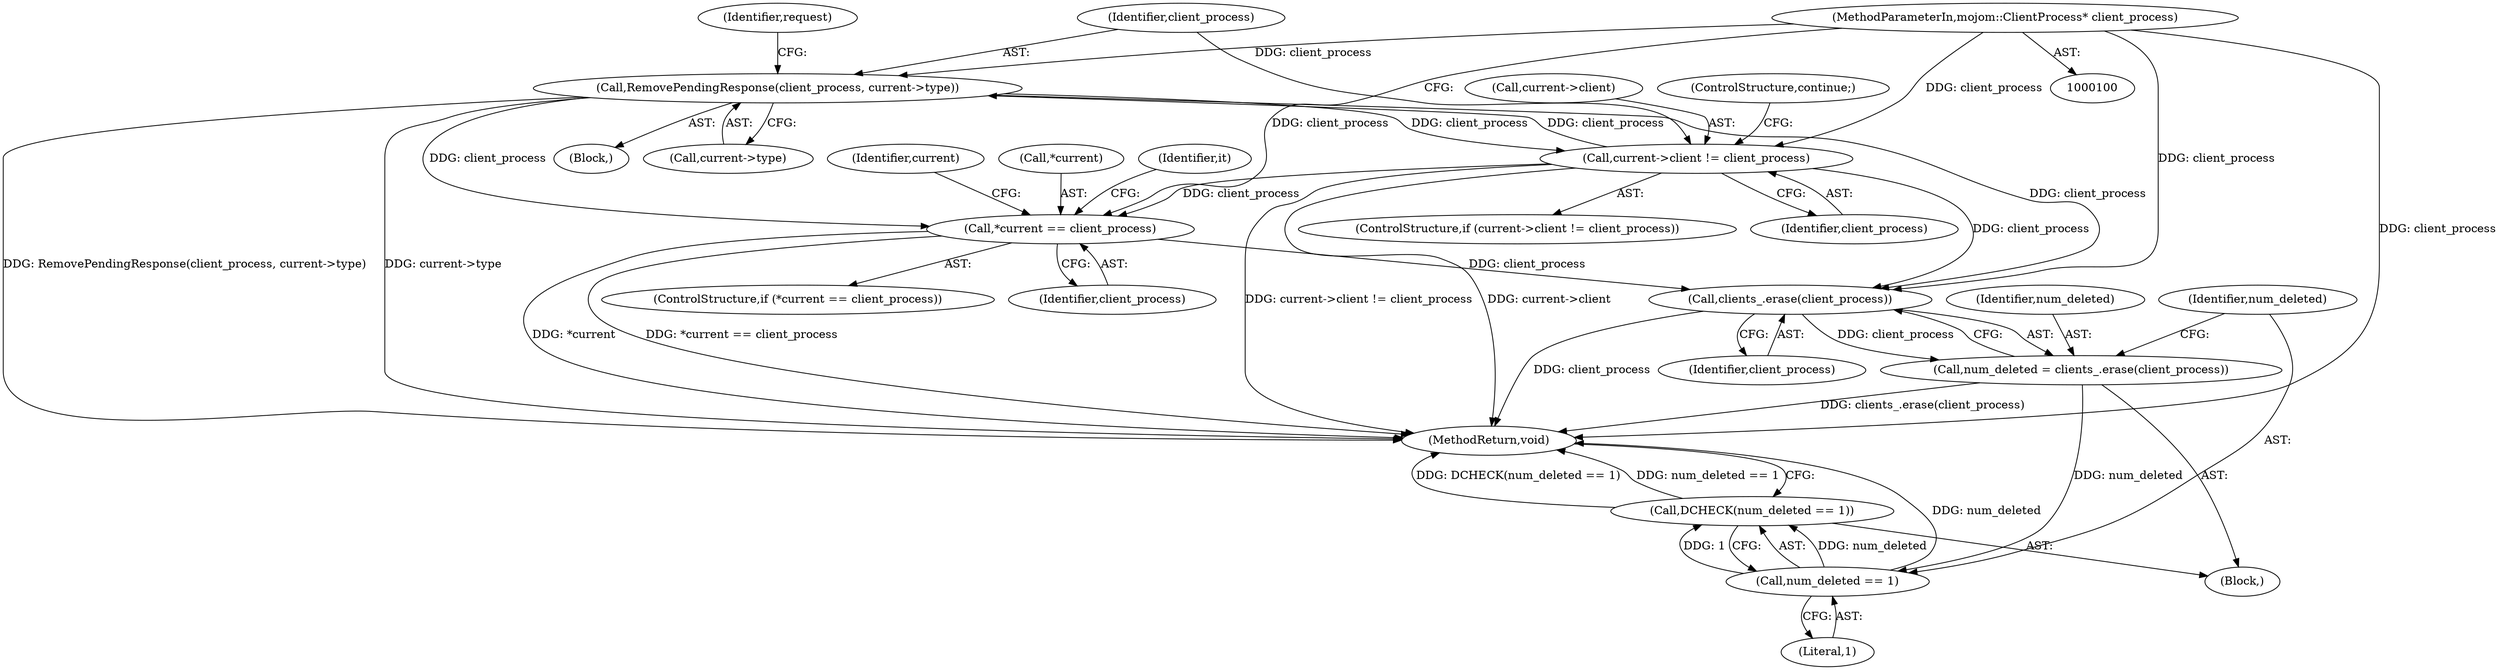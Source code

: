 digraph "0_Chrome_fa76a9f7ef6a028f83f97c181b150ecfd2b13be1_4@API" {
"1000133" [label="(Call,RemovePendingResponse(client_process, current->type))"];
"1000127" [label="(Call,current->client != client_process)"];
"1000133" [label="(Call,RemovePendingResponse(client_process, current->type))"];
"1000101" [label="(MethodParameterIn,mojom::ClientProcess* client_process)"];
"1000164" [label="(Call,*current == client_process)"];
"1000188" [label="(Call,clients_.erase(client_process))"];
"1000186" [label="(Call,num_deleted = clients_.erase(client_process))"];
"1000191" [label="(Call,num_deleted == 1)"];
"1000190" [label="(Call,DCHECK(num_deleted == 1))"];
"1000189" [label="(Identifier,client_process)"];
"1000102" [label="(Block,)"];
"1000170" [label="(Identifier,current)"];
"1000101" [label="(MethodParameterIn,mojom::ClientProcess* client_process)"];
"1000163" [label="(ControlStructure,if (*current == client_process))"];
"1000167" [label="(Identifier,client_process)"];
"1000120" [label="(Block,)"];
"1000194" [label="(MethodReturn,void)"];
"1000127" [label="(Call,current->client != client_process)"];
"1000133" [label="(Call,RemovePendingResponse(client_process, current->type))"];
"1000193" [label="(Literal,1)"];
"1000135" [label="(Call,current->type)"];
"1000191" [label="(Call,num_deleted == 1)"];
"1000190" [label="(Call,DCHECK(num_deleted == 1))"];
"1000186" [label="(Call,num_deleted = clients_.erase(client_process))"];
"1000187" [label="(Identifier,num_deleted)"];
"1000131" [label="(Identifier,client_process)"];
"1000128" [label="(Call,current->client)"];
"1000165" [label="(Call,*current)"];
"1000192" [label="(Identifier,num_deleted)"];
"1000134" [label="(Identifier,client_process)"];
"1000155" [label="(Identifier,it)"];
"1000164" [label="(Call,*current == client_process)"];
"1000126" [label="(ControlStructure,if (current->client != client_process))"];
"1000132" [label="(ControlStructure,continue;)"];
"1000140" [label="(Identifier,request)"];
"1000188" [label="(Call,clients_.erase(client_process))"];
"1000133" -> "1000120"  [label="AST: "];
"1000133" -> "1000135"  [label="CFG: "];
"1000134" -> "1000133"  [label="AST: "];
"1000135" -> "1000133"  [label="AST: "];
"1000140" -> "1000133"  [label="CFG: "];
"1000133" -> "1000194"  [label="DDG: RemovePendingResponse(client_process, current->type)"];
"1000133" -> "1000194"  [label="DDG: current->type"];
"1000133" -> "1000127"  [label="DDG: client_process"];
"1000127" -> "1000133"  [label="DDG: client_process"];
"1000101" -> "1000133"  [label="DDG: client_process"];
"1000133" -> "1000164"  [label="DDG: client_process"];
"1000133" -> "1000188"  [label="DDG: client_process"];
"1000127" -> "1000126"  [label="AST: "];
"1000127" -> "1000131"  [label="CFG: "];
"1000128" -> "1000127"  [label="AST: "];
"1000131" -> "1000127"  [label="AST: "];
"1000132" -> "1000127"  [label="CFG: "];
"1000134" -> "1000127"  [label="CFG: "];
"1000127" -> "1000194"  [label="DDG: current->client != client_process"];
"1000127" -> "1000194"  [label="DDG: current->client"];
"1000101" -> "1000127"  [label="DDG: client_process"];
"1000127" -> "1000164"  [label="DDG: client_process"];
"1000127" -> "1000188"  [label="DDG: client_process"];
"1000101" -> "1000100"  [label="AST: "];
"1000101" -> "1000194"  [label="DDG: client_process"];
"1000101" -> "1000164"  [label="DDG: client_process"];
"1000101" -> "1000188"  [label="DDG: client_process"];
"1000164" -> "1000163"  [label="AST: "];
"1000164" -> "1000167"  [label="CFG: "];
"1000165" -> "1000164"  [label="AST: "];
"1000167" -> "1000164"  [label="AST: "];
"1000155" -> "1000164"  [label="CFG: "];
"1000170" -> "1000164"  [label="CFG: "];
"1000164" -> "1000194"  [label="DDG: *current == client_process"];
"1000164" -> "1000194"  [label="DDG: *current"];
"1000164" -> "1000188"  [label="DDG: client_process"];
"1000188" -> "1000186"  [label="AST: "];
"1000188" -> "1000189"  [label="CFG: "];
"1000189" -> "1000188"  [label="AST: "];
"1000186" -> "1000188"  [label="CFG: "];
"1000188" -> "1000194"  [label="DDG: client_process"];
"1000188" -> "1000186"  [label="DDG: client_process"];
"1000186" -> "1000102"  [label="AST: "];
"1000187" -> "1000186"  [label="AST: "];
"1000192" -> "1000186"  [label="CFG: "];
"1000186" -> "1000194"  [label="DDG: clients_.erase(client_process)"];
"1000186" -> "1000191"  [label="DDG: num_deleted"];
"1000191" -> "1000190"  [label="AST: "];
"1000191" -> "1000193"  [label="CFG: "];
"1000192" -> "1000191"  [label="AST: "];
"1000193" -> "1000191"  [label="AST: "];
"1000190" -> "1000191"  [label="CFG: "];
"1000191" -> "1000194"  [label="DDG: num_deleted"];
"1000191" -> "1000190"  [label="DDG: num_deleted"];
"1000191" -> "1000190"  [label="DDG: 1"];
"1000190" -> "1000102"  [label="AST: "];
"1000194" -> "1000190"  [label="CFG: "];
"1000190" -> "1000194"  [label="DDG: DCHECK(num_deleted == 1)"];
"1000190" -> "1000194"  [label="DDG: num_deleted == 1"];
}
